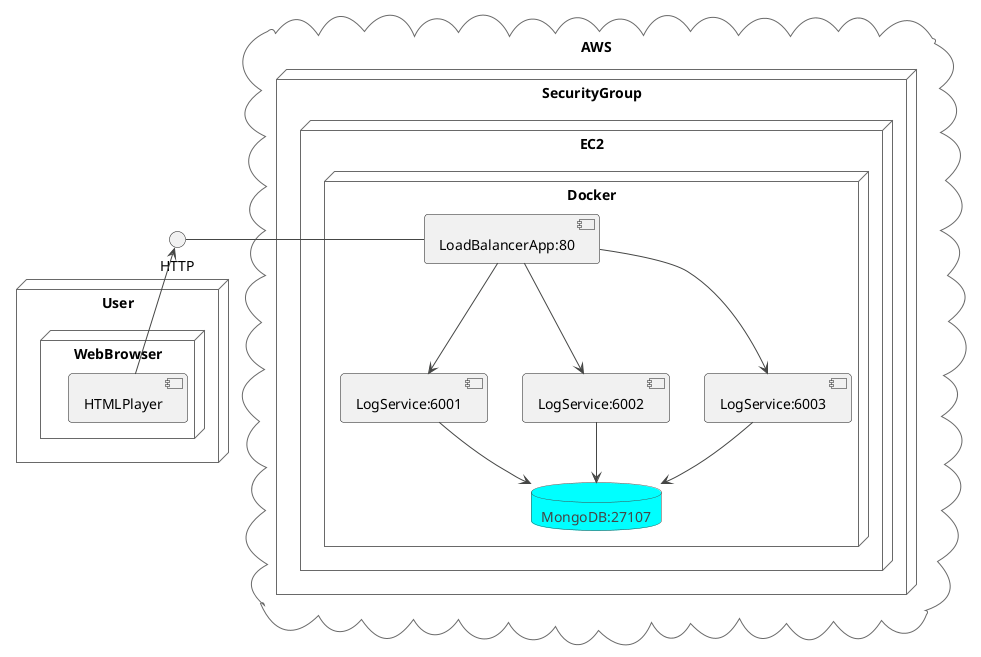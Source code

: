 @startuml
!theme vibrant
cloud AWS{
    node SecurityGroup {
        node EC2 {
            node Docker {
                database "MongoDB:27107"

                component "LoadBalancerApp:80"
                component "LogService:6001"
                component "LogService:6002"
                component "LogService:6003"

            }
        }
    }
}

node User{
    node WebBrowser{
     component HTMLPlayer
    }
}


[LoadBalancerApp:80]- HTTP
[HTMLPlayer] -up-> HTTP


[LoadBalancerApp:80] --> [LogService:6001]
[LoadBalancerApp:80] --> [LogService:6002]
[LoadBalancerApp:80] --> [LogService:6003]

[LogService:6001] --> [MongoDB:27107]
[LogService:6002] --> [MongoDB:27107]
[LogService:6003] --> [MongoDB:27107]


@enduml